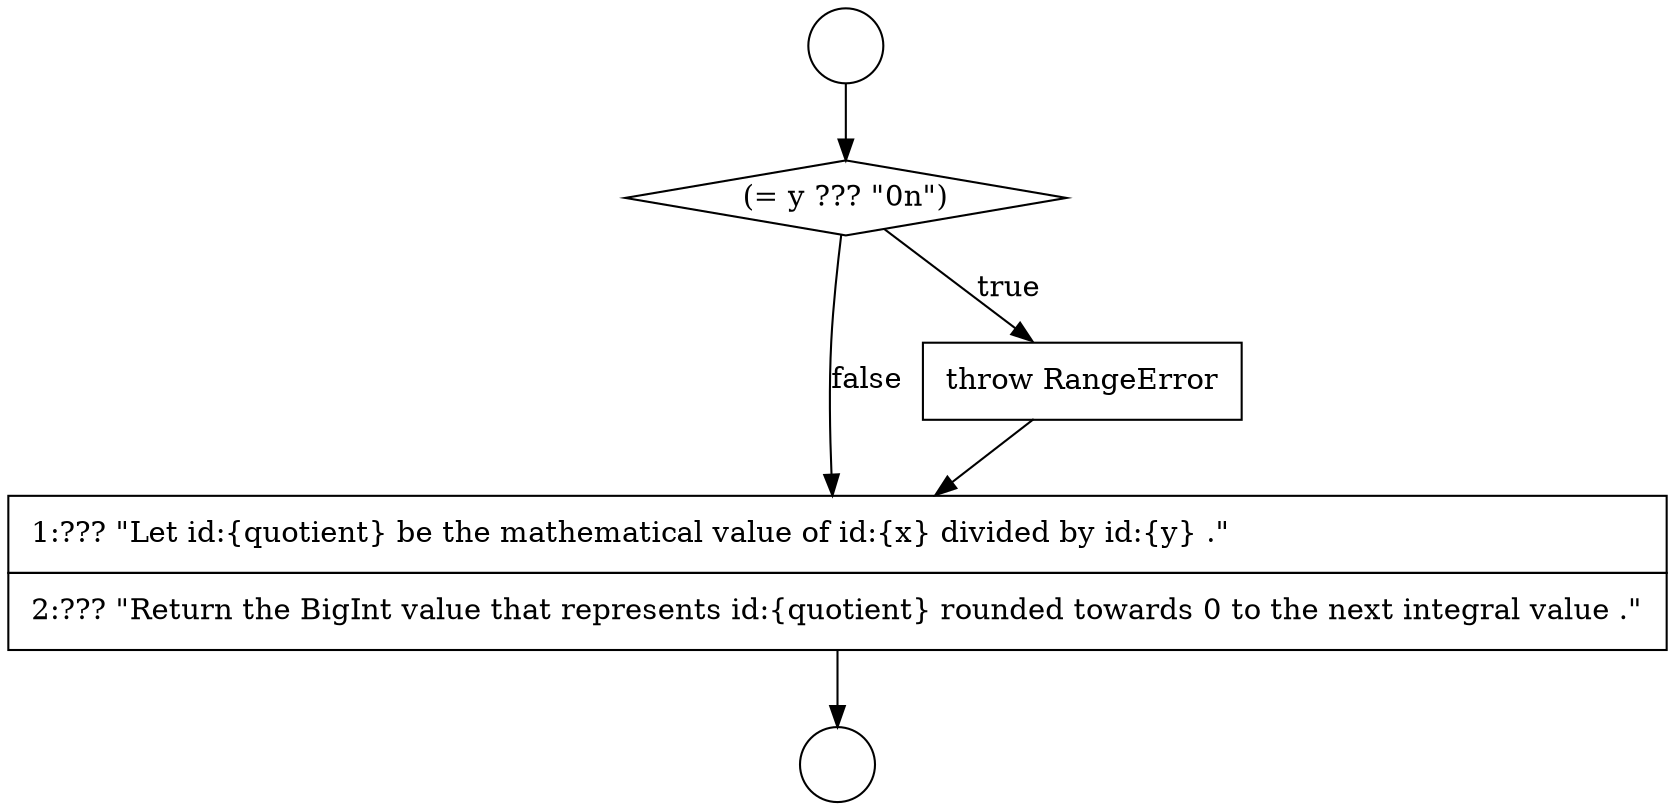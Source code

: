 digraph {
  node138 [shape=none, margin=0, label=<<font color="black">
    <table border="0" cellborder="1" cellspacing="0" cellpadding="10">
      <tr><td align="left">1:??? &quot;Let id:{quotient} be the mathematical value of id:{x} divided by id:{y} .&quot;</td></tr>
      <tr><td align="left">2:??? &quot;Return the BigInt value that represents id:{quotient} rounded towards 0 to the next integral value .&quot;</td></tr>
    </table>
  </font>> color="black" fillcolor="white" style=filled]
  node137 [shape=none, margin=0, label=<<font color="black">
    <table border="0" cellborder="1" cellspacing="0" cellpadding="10">
      <tr><td align="left">throw RangeError</td></tr>
    </table>
  </font>> color="black" fillcolor="white" style=filled]
  node134 [shape=circle label=" " color="black" fillcolor="white" style=filled]
  node135 [shape=circle label=" " color="black" fillcolor="white" style=filled]
  node136 [shape=diamond, label=<<font color="black">(= y ??? &quot;0n&quot;)</font>> color="black" fillcolor="white" style=filled]
  node134 -> node136 [ color="black"]
  node136 -> node137 [label=<<font color="black">true</font>> color="black"]
  node136 -> node138 [label=<<font color="black">false</font>> color="black"]
  node137 -> node138 [ color="black"]
  node138 -> node135 [ color="black"]
}
